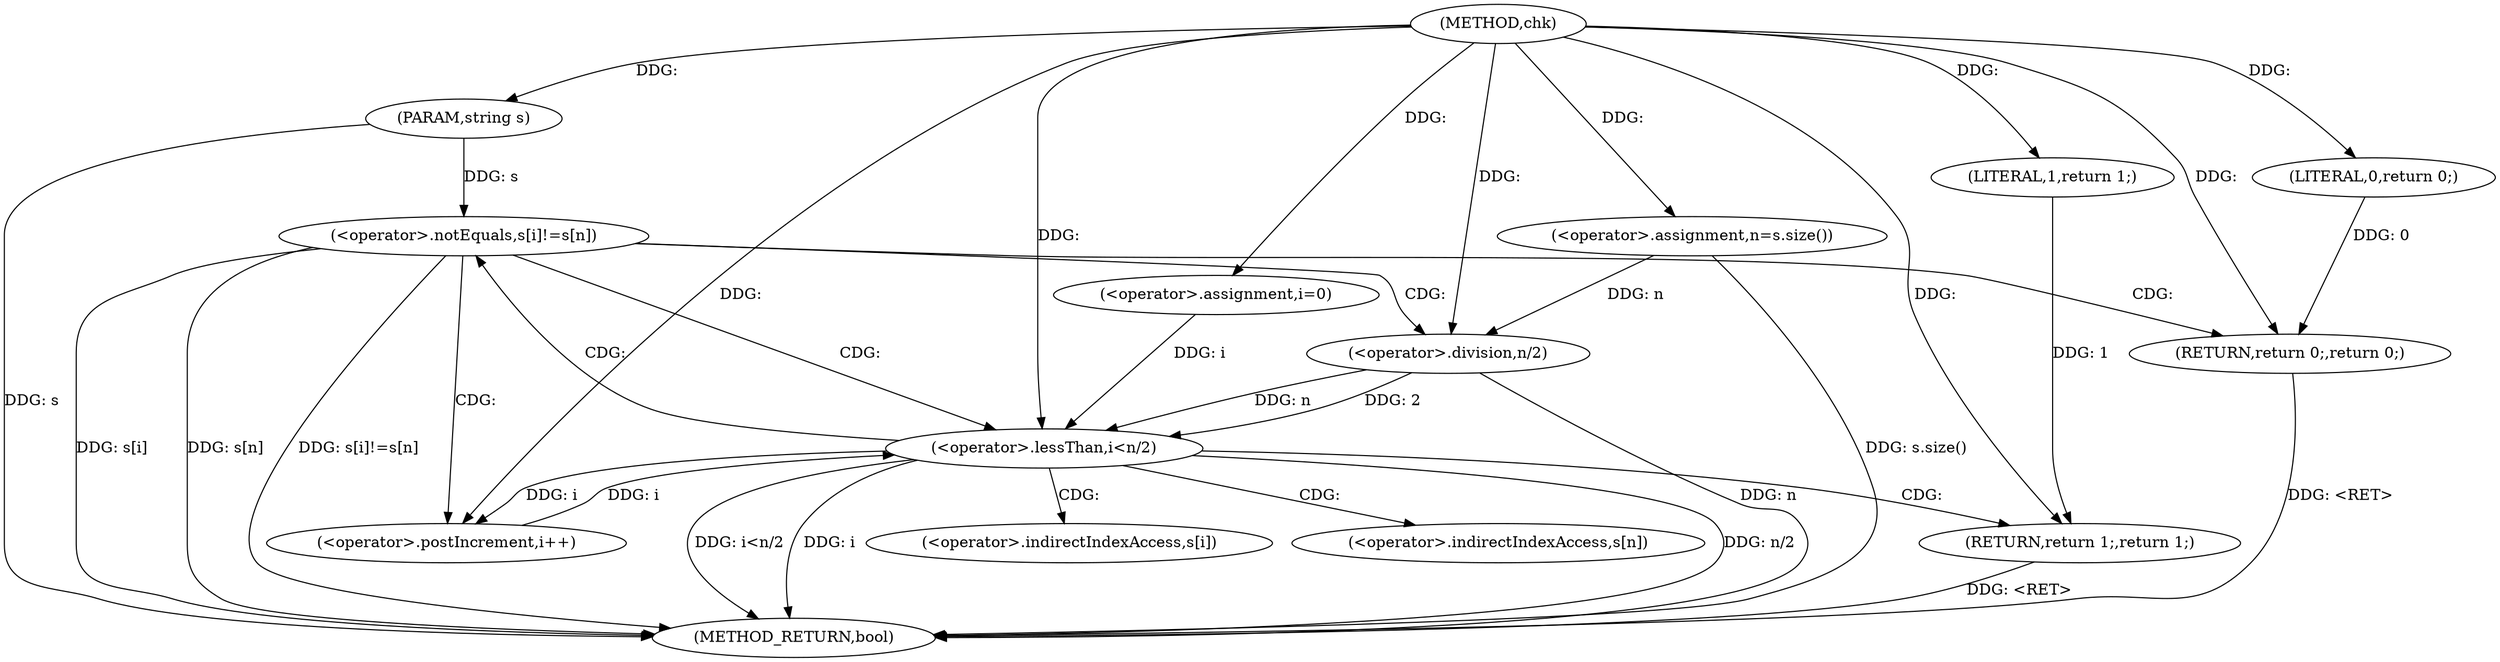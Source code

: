 digraph "chk" {  
"1000101" [label = "(METHOD,chk)" ]
"1000133" [label = "(METHOD_RETURN,bool)" ]
"1000102" [label = "(PARAM,string s)" ]
"1000105" [label = "(<operator>.assignment,n=s.size())" ]
"1000131" [label = "(RETURN,return 1;,return 1;)" ]
"1000110" [label = "(<operator>.assignment,i=0)" ]
"1000113" [label = "(<operator>.lessThan,i<n/2)" ]
"1000118" [label = "(<operator>.postIncrement,i++)" ]
"1000132" [label = "(LITERAL,1,return 1;)" ]
"1000115" [label = "(<operator>.division,n/2)" ]
"1000122" [label = "(<operator>.notEquals,s[i]!=s[n])" ]
"1000129" [label = "(RETURN,return 0;,return 0;)" ]
"1000130" [label = "(LITERAL,0,return 0;)" ]
"1000123" [label = "(<operator>.indirectIndexAccess,s[i])" ]
"1000126" [label = "(<operator>.indirectIndexAccess,s[n])" ]
  "1000102" -> "1000133"  [ label = "DDG: s"] 
  "1000105" -> "1000133"  [ label = "DDG: s.size()"] 
  "1000113" -> "1000133"  [ label = "DDG: i"] 
  "1000115" -> "1000133"  [ label = "DDG: n"] 
  "1000113" -> "1000133"  [ label = "DDG: n/2"] 
  "1000113" -> "1000133"  [ label = "DDG: i<n/2"] 
  "1000122" -> "1000133"  [ label = "DDG: s[i]"] 
  "1000122" -> "1000133"  [ label = "DDG: s[n]"] 
  "1000122" -> "1000133"  [ label = "DDG: s[i]!=s[n]"] 
  "1000129" -> "1000133"  [ label = "DDG: <RET>"] 
  "1000131" -> "1000133"  [ label = "DDG: <RET>"] 
  "1000101" -> "1000102"  [ label = "DDG: "] 
  "1000101" -> "1000105"  [ label = "DDG: "] 
  "1000132" -> "1000131"  [ label = "DDG: 1"] 
  "1000101" -> "1000131"  [ label = "DDG: "] 
  "1000101" -> "1000110"  [ label = "DDG: "] 
  "1000101" -> "1000132"  [ label = "DDG: "] 
  "1000110" -> "1000113"  [ label = "DDG: i"] 
  "1000118" -> "1000113"  [ label = "DDG: i"] 
  "1000101" -> "1000113"  [ label = "DDG: "] 
  "1000115" -> "1000113"  [ label = "DDG: 2"] 
  "1000115" -> "1000113"  [ label = "DDG: n"] 
  "1000113" -> "1000118"  [ label = "DDG: i"] 
  "1000101" -> "1000118"  [ label = "DDG: "] 
  "1000105" -> "1000115"  [ label = "DDG: n"] 
  "1000101" -> "1000115"  [ label = "DDG: "] 
  "1000130" -> "1000129"  [ label = "DDG: 0"] 
  "1000101" -> "1000129"  [ label = "DDG: "] 
  "1000102" -> "1000122"  [ label = "DDG: s"] 
  "1000101" -> "1000130"  [ label = "DDG: "] 
  "1000113" -> "1000123"  [ label = "CDG: "] 
  "1000113" -> "1000131"  [ label = "CDG: "] 
  "1000113" -> "1000122"  [ label = "CDG: "] 
  "1000113" -> "1000126"  [ label = "CDG: "] 
  "1000122" -> "1000129"  [ label = "CDG: "] 
  "1000122" -> "1000115"  [ label = "CDG: "] 
  "1000122" -> "1000113"  [ label = "CDG: "] 
  "1000122" -> "1000118"  [ label = "CDG: "] 
}
